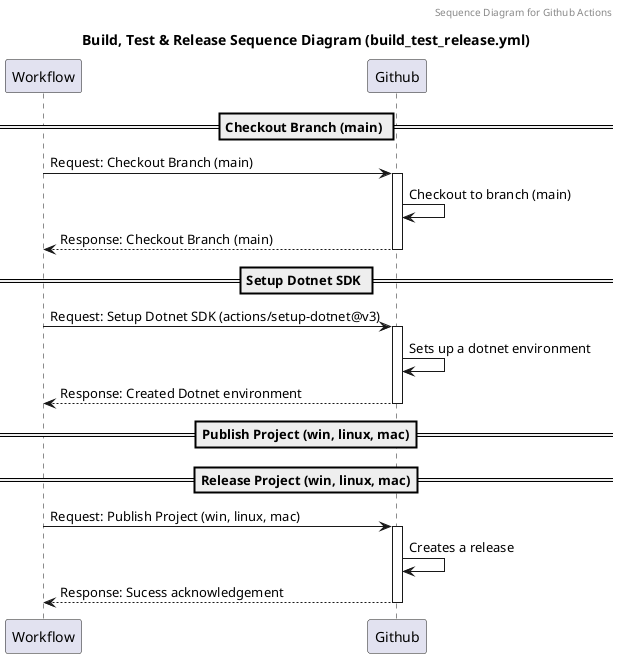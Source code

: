 @startuml
header Sequence Diagram for Github Actions
title Build, Test & Release Sequence Diagram (build_test_release.yml)

== Checkout Branch (main) ==
Workflow -> Github: Request: Checkout Branch (main)
activate Github
Github -> Github: Checkout to branch (main)
return Response: Checkout Branch (main)

== Setup Dotnet SDK ==

Workflow -> Github: Request: Setup Dotnet SDK (actions/setup-dotnet@v3)
activate Github
Github -> Github: Sets up a dotnet environment
return Response: Created Dotnet environment

== Publish Project (win, linux, mac)==

== Release Project (win, linux, mac)==

Workflow -> Github: Request: Publish Project (win, linux, mac)
activate Github
Github -> Github: Creates a release
return Response: Sucess acknowledgement

@enduml